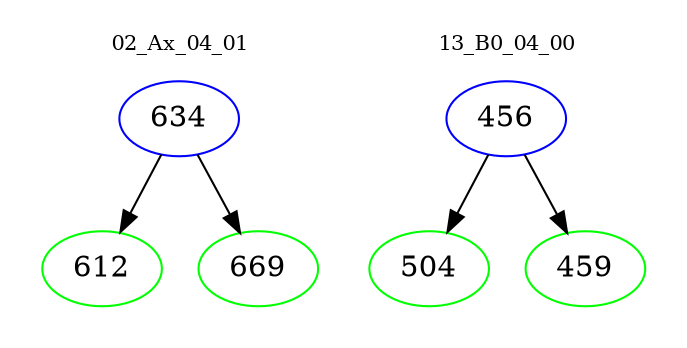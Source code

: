 digraph{
subgraph cluster_0 {
color = white
label = "02_Ax_04_01";
fontsize=10;
T0_634 [label="634", color="blue"]
T0_634 -> T0_612 [color="black"]
T0_612 [label="612", color="green"]
T0_634 -> T0_669 [color="black"]
T0_669 [label="669", color="green"]
}
subgraph cluster_1 {
color = white
label = "13_B0_04_00";
fontsize=10;
T1_456 [label="456", color="blue"]
T1_456 -> T1_504 [color="black"]
T1_504 [label="504", color="green"]
T1_456 -> T1_459 [color="black"]
T1_459 [label="459", color="green"]
}
}
